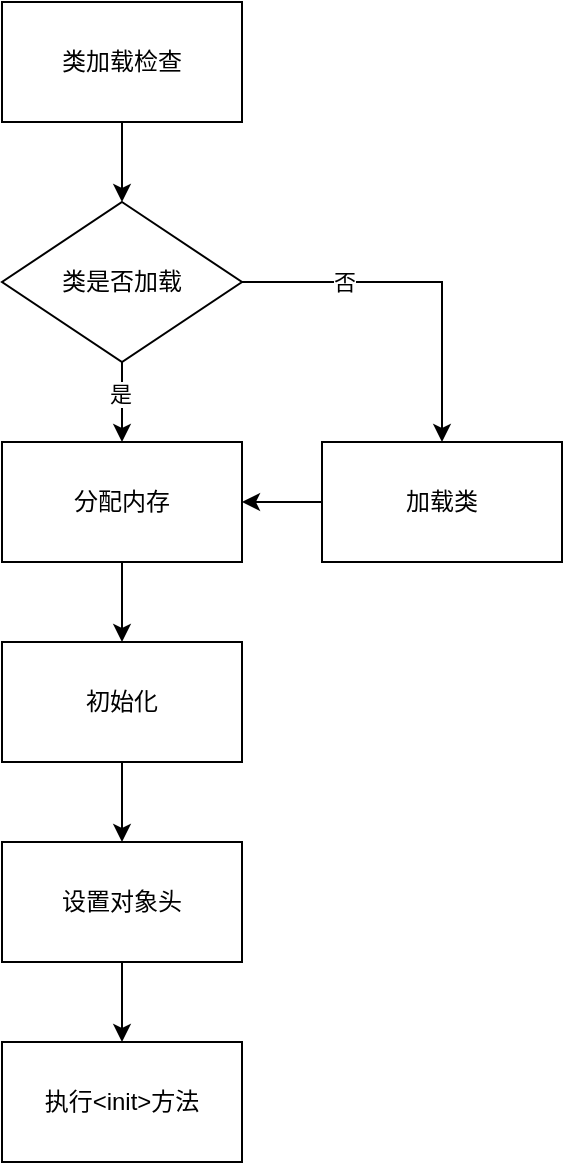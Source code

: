 <mxfile version="24.7.17">
  <diagram name="第 1 页" id="R_x7ye6BwM75tNv4gjE3">
    <mxGraphModel dx="717" dy="707" grid="1" gridSize="10" guides="1" tooltips="1" connect="1" arrows="1" fold="1" page="1" pageScale="1" pageWidth="827" pageHeight="1169" math="0" shadow="0">
      <root>
        <mxCell id="0" />
        <mxCell id="1" parent="0" />
        <mxCell id="UksXFX2MByhLqDVAagmN-3" style="edgeStyle=orthogonalEdgeStyle;rounded=0;orthogonalLoop=1;jettySize=auto;html=1;exitX=0.5;exitY=1;exitDx=0;exitDy=0;entryX=0.5;entryY=0;entryDx=0;entryDy=0;" edge="1" parent="1" source="UksXFX2MByhLqDVAagmN-1" target="UksXFX2MByhLqDVAagmN-2">
          <mxGeometry relative="1" as="geometry" />
        </mxCell>
        <mxCell id="UksXFX2MByhLqDVAagmN-1" value="类加载检查" style="rounded=0;whiteSpace=wrap;html=1;" vertex="1" parent="1">
          <mxGeometry x="160" y="40" width="120" height="60" as="geometry" />
        </mxCell>
        <mxCell id="UksXFX2MByhLqDVAagmN-6" style="edgeStyle=orthogonalEdgeStyle;rounded=0;orthogonalLoop=1;jettySize=auto;html=1;exitX=0.5;exitY=1;exitDx=0;exitDy=0;entryX=0.5;entryY=0;entryDx=0;entryDy=0;" edge="1" parent="1" source="UksXFX2MByhLqDVAagmN-2" target="UksXFX2MByhLqDVAagmN-5">
          <mxGeometry relative="1" as="geometry" />
        </mxCell>
        <mxCell id="UksXFX2MByhLqDVAagmN-7" value="是" style="edgeLabel;html=1;align=center;verticalAlign=middle;resizable=0;points=[];" vertex="1" connectable="0" parent="UksXFX2MByhLqDVAagmN-6">
          <mxGeometry x="-0.2" y="-1" relative="1" as="geometry">
            <mxPoint as="offset" />
          </mxGeometry>
        </mxCell>
        <mxCell id="UksXFX2MByhLqDVAagmN-8" style="edgeStyle=orthogonalEdgeStyle;rounded=0;orthogonalLoop=1;jettySize=auto;html=1;exitX=1;exitY=0.5;exitDx=0;exitDy=0;entryX=0.5;entryY=0;entryDx=0;entryDy=0;" edge="1" parent="1" source="UksXFX2MByhLqDVAagmN-2" target="UksXFX2MByhLqDVAagmN-4">
          <mxGeometry relative="1" as="geometry" />
        </mxCell>
        <mxCell id="UksXFX2MByhLqDVAagmN-9" value="否" style="edgeLabel;html=1;align=center;verticalAlign=middle;resizable=0;points=[];" vertex="1" connectable="0" parent="UksXFX2MByhLqDVAagmN-8">
          <mxGeometry x="-0.433" relative="1" as="geometry">
            <mxPoint as="offset" />
          </mxGeometry>
        </mxCell>
        <mxCell id="UksXFX2MByhLqDVAagmN-2" value="类是否加载" style="rhombus;whiteSpace=wrap;html=1;" vertex="1" parent="1">
          <mxGeometry x="160" y="140" width="120" height="80" as="geometry" />
        </mxCell>
        <mxCell id="UksXFX2MByhLqDVAagmN-10" style="edgeStyle=orthogonalEdgeStyle;rounded=0;orthogonalLoop=1;jettySize=auto;html=1;exitX=0;exitY=0.5;exitDx=0;exitDy=0;entryX=1;entryY=0.5;entryDx=0;entryDy=0;" edge="1" parent="1" source="UksXFX2MByhLqDVAagmN-4" target="UksXFX2MByhLqDVAagmN-5">
          <mxGeometry relative="1" as="geometry" />
        </mxCell>
        <mxCell id="UksXFX2MByhLqDVAagmN-4" value="加载类" style="rounded=0;whiteSpace=wrap;html=1;" vertex="1" parent="1">
          <mxGeometry x="320" y="260" width="120" height="60" as="geometry" />
        </mxCell>
        <mxCell id="UksXFX2MByhLqDVAagmN-13" value="" style="edgeStyle=orthogonalEdgeStyle;rounded=0;orthogonalLoop=1;jettySize=auto;html=1;" edge="1" parent="1" source="UksXFX2MByhLqDVAagmN-5" target="UksXFX2MByhLqDVAagmN-11">
          <mxGeometry relative="1" as="geometry" />
        </mxCell>
        <mxCell id="UksXFX2MByhLqDVAagmN-5" value="分配内存" style="rounded=0;whiteSpace=wrap;html=1;" vertex="1" parent="1">
          <mxGeometry x="160" y="260" width="120" height="60" as="geometry" />
        </mxCell>
        <mxCell id="UksXFX2MByhLqDVAagmN-15" value="" style="edgeStyle=orthogonalEdgeStyle;rounded=0;orthogonalLoop=1;jettySize=auto;html=1;" edge="1" parent="1" source="UksXFX2MByhLqDVAagmN-11" target="UksXFX2MByhLqDVAagmN-14">
          <mxGeometry relative="1" as="geometry" />
        </mxCell>
        <mxCell id="UksXFX2MByhLqDVAagmN-11" value="初始化" style="rounded=0;whiteSpace=wrap;html=1;" vertex="1" parent="1">
          <mxGeometry x="160" y="360" width="120" height="60" as="geometry" />
        </mxCell>
        <mxCell id="UksXFX2MByhLqDVAagmN-17" value="" style="edgeStyle=orthogonalEdgeStyle;rounded=0;orthogonalLoop=1;jettySize=auto;html=1;" edge="1" parent="1" source="UksXFX2MByhLqDVAagmN-14" target="UksXFX2MByhLqDVAagmN-16">
          <mxGeometry relative="1" as="geometry" />
        </mxCell>
        <mxCell id="UksXFX2MByhLqDVAagmN-14" value="设置对象头" style="rounded=0;whiteSpace=wrap;html=1;" vertex="1" parent="1">
          <mxGeometry x="160" y="460" width="120" height="60" as="geometry" />
        </mxCell>
        <mxCell id="UksXFX2MByhLqDVAagmN-16" value="执行&amp;lt;init&amp;gt;方法" style="rounded=0;whiteSpace=wrap;html=1;" vertex="1" parent="1">
          <mxGeometry x="160" y="560" width="120" height="60" as="geometry" />
        </mxCell>
      </root>
    </mxGraphModel>
  </diagram>
</mxfile>
